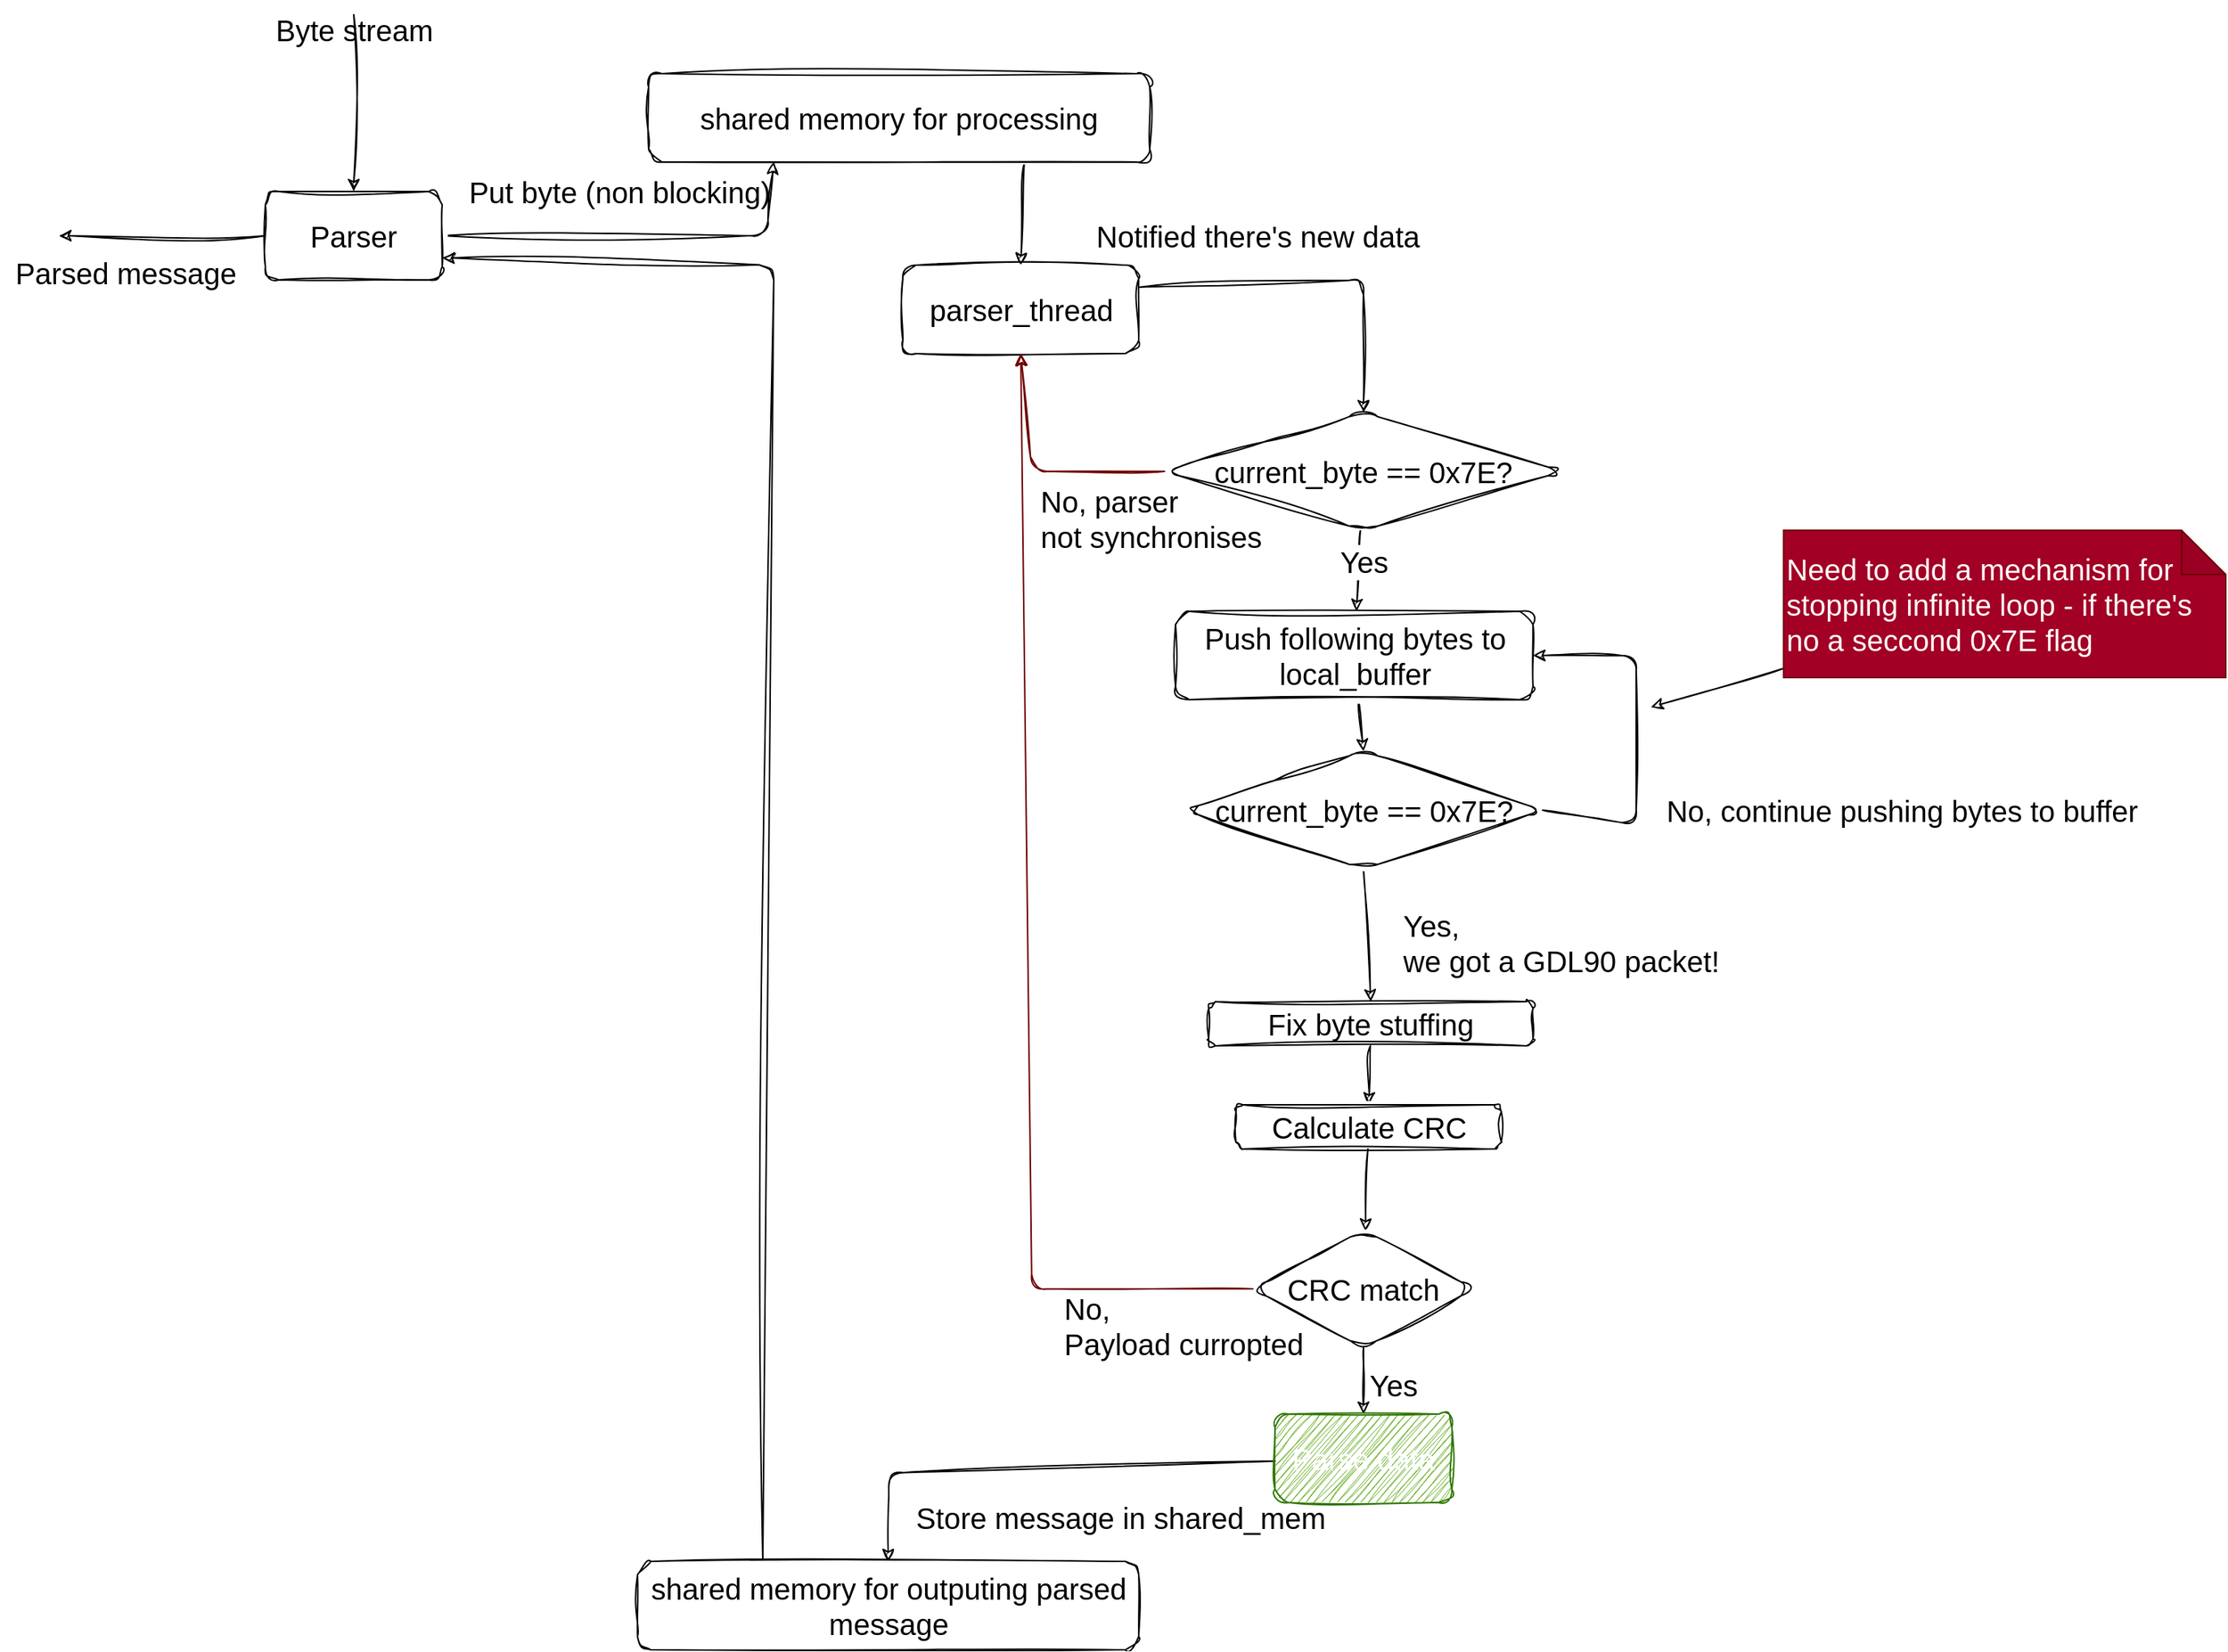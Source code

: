 <mxfile>
    <diagram id="SWo_QY0cQJmCjn1P8ue9" name="Page-1">
        <mxGraphModel dx="3114" dy="894" grid="1" gridSize="1" guides="1" tooltips="1" connect="1" arrows="1" fold="1" page="1" pageScale="1" pageWidth="827" pageHeight="1169" math="0" shadow="0">
            <root>
                <mxCell id="0"/>
                <mxCell id="1" parent="0"/>
                <mxCell id="8" style="edgeStyle=none;html=1;exitX=0.75;exitY=1;exitDx=0;exitDy=0;entryX=0.5;entryY=0;entryDx=0;entryDy=0;shadow=0;sketch=1;curveFitting=1;jiggle=2;fontSize=20;" parent="1" source="2" target="7" edge="1">
                    <mxGeometry relative="1" as="geometry"/>
                </mxCell>
                <mxCell id="2" value="shared memory for processing" style="rounded=1;whiteSpace=wrap;html=1;shadow=0;sketch=1;curveFitting=1;jiggle=2;fontSize=20;" parent="1" vertex="1">
                    <mxGeometry x="330" y="70" width="340" height="60" as="geometry"/>
                </mxCell>
                <mxCell id="4" style="edgeStyle=none;html=1;entryX=0.25;entryY=1;entryDx=0;entryDy=0;shadow=0;sketch=1;curveFitting=1;jiggle=2;fontSize=20;" parent="1" source="3" target="2" edge="1">
                    <mxGeometry relative="1" as="geometry">
                        <Array as="points">
                            <mxPoint x="410" y="180"/>
                        </Array>
                    </mxGeometry>
                </mxCell>
                <mxCell id="11" style="edgeStyle=none;html=1;shadow=0;sketch=1;curveFitting=1;jiggle=2;fontSize=20;" parent="1" source="3" edge="1">
                    <mxGeometry relative="1" as="geometry">
                        <mxPoint x="-70" y="180" as="targetPoint"/>
                    </mxGeometry>
                </mxCell>
                <mxCell id="3" value="Parser" style="rounded=1;whiteSpace=wrap;html=1;shadow=0;sketch=1;curveFitting=1;jiggle=2;fontSize=20;" parent="1" vertex="1">
                    <mxGeometry x="70" y="150" width="120" height="60" as="geometry"/>
                </mxCell>
                <mxCell id="5" value="Put byte (non blocking)" style="text;html=1;align=center;verticalAlign=middle;resizable=0;points=[];autosize=1;strokeColor=none;fillColor=none;shadow=0;sketch=1;curveFitting=1;jiggle=2;fontSize=20;" parent="1" vertex="1">
                    <mxGeometry x="195" y="130" width="230" height="40" as="geometry"/>
                </mxCell>
                <mxCell id="7" value="parser_thread" style="rounded=1;whiteSpace=wrap;html=1;shadow=0;sketch=1;curveFitting=1;jiggle=2;fontSize=20;" parent="1" vertex="1">
                    <mxGeometry x="502.5" y="200" width="160" height="60" as="geometry"/>
                </mxCell>
                <mxCell id="9" value="" style="endArrow=classic;html=1;entryX=0.5;entryY=0;entryDx=0;entryDy=0;shadow=0;sketch=1;curveFitting=1;jiggle=2;fontSize=20;" parent="1" target="3" edge="1">
                    <mxGeometry width="50" height="50" relative="1" as="geometry">
                        <mxPoint x="130" y="30" as="sourcePoint"/>
                        <mxPoint x="100" y="-10" as="targetPoint"/>
                    </mxGeometry>
                </mxCell>
                <mxCell id="10" value="Byte stream" style="text;html=1;align=center;verticalAlign=middle;resizable=0;points=[];autosize=1;strokeColor=none;fillColor=none;shadow=0;sketch=1;curveFitting=1;jiggle=2;fontSize=20;" parent="1" vertex="1">
                    <mxGeometry x="65" y="20" width="130" height="40" as="geometry"/>
                </mxCell>
                <mxCell id="12" value="Parsed message" style="text;html=1;align=center;verticalAlign=middle;resizable=0;points=[];autosize=1;strokeColor=none;fillColor=none;shadow=0;sketch=1;curveFitting=1;jiggle=2;fontSize=20;" parent="1" vertex="1">
                    <mxGeometry x="-110" y="185" width="170" height="40" as="geometry"/>
                </mxCell>
                <mxCell id="13" style="edgeStyle=none;html=1;entryX=0.5;entryY=0;entryDx=0;entryDy=0;shadow=0;sketch=1;curveFitting=1;jiggle=2;exitX=1;exitY=0.25;exitDx=0;exitDy=0;fontSize=20;" parent="1" source="7" target="24" edge="1">
                    <mxGeometry relative="1" as="geometry">
                        <Array as="points">
                            <mxPoint x="815" y="210"/>
                        </Array>
                    </mxGeometry>
                </mxCell>
                <mxCell id="16" style="edgeStyle=none;html=1;exitX=0.25;exitY=0;exitDx=0;exitDy=0;entryX=1;entryY=0.75;entryDx=0;entryDy=0;shadow=0;sketch=1;curveFitting=1;jiggle=2;fontSize=20;" parent="1" source="14" target="3" edge="1">
                    <mxGeometry relative="1" as="geometry">
                        <Array as="points">
                            <mxPoint x="415" y="200"/>
                        </Array>
                    </mxGeometry>
                </mxCell>
                <mxCell id="14" value="shared memory for outputing parsed message" style="rounded=1;whiteSpace=wrap;html=1;shadow=0;sketch=1;curveFitting=1;jiggle=2;fontSize=20;" parent="1" vertex="1">
                    <mxGeometry x="322.5" y="1080" width="340" height="60" as="geometry"/>
                </mxCell>
                <mxCell id="23" value="" style="edgeStyle=none;html=1;shadow=0;sketch=1;curveFitting=1;jiggle=2;fontSize=20;" edge="1" parent="1" source="19" target="22">
                    <mxGeometry relative="1" as="geometry"/>
                </mxCell>
                <mxCell id="19" value="Fix byte stuffing" style="rounded=1;whiteSpace=wrap;html=1;shadow=0;sketch=1;curveFitting=1;jiggle=2;fontSize=20;" vertex="1" parent="1">
                    <mxGeometry x="710" y="700" width="220" height="30" as="geometry"/>
                </mxCell>
                <mxCell id="43" value="" style="edgeStyle=none;sketch=1;html=1;shadow=0;fontSize=20;" edge="1" parent="1" source="22" target="42">
                    <mxGeometry relative="1" as="geometry"/>
                </mxCell>
                <mxCell id="22" value="Calculate CRC" style="rounded=1;whiteSpace=wrap;html=1;shadow=0;sketch=1;curveFitting=1;jiggle=2;fontSize=20;" vertex="1" parent="1">
                    <mxGeometry x="728.5" y="770" width="180" height="30" as="geometry"/>
                </mxCell>
                <mxCell id="25" style="edgeStyle=none;sketch=1;html=1;shadow=0;entryX=0.5;entryY=1;entryDx=0;entryDy=0;exitX=0;exitY=0.5;exitDx=0;exitDy=0;fillColor=#a20025;strokeColor=#6F0000;fontSize=20;" edge="1" parent="1" source="24" target="7">
                    <mxGeometry relative="1" as="geometry">
                        <mxPoint x="670" y="280" as="targetPoint"/>
                        <Array as="points">
                            <mxPoint x="590" y="340"/>
                        </Array>
                    </mxGeometry>
                </mxCell>
                <mxCell id="30" value="" style="edgeStyle=none;sketch=1;html=1;shadow=0;fontSize=20;" edge="1" parent="1" source="24" target="29">
                    <mxGeometry relative="1" as="geometry"/>
                </mxCell>
                <mxCell id="31" value="Yes" style="edgeLabel;html=1;align=center;verticalAlign=middle;resizable=0;points=[];fontSize=20;" vertex="1" connectable="0" parent="30">
                    <mxGeometry x="-0.248" y="3" relative="1" as="geometry">
                        <mxPoint as="offset"/>
                    </mxGeometry>
                </mxCell>
                <mxCell id="24" value="current_byte == 0x7E?" style="rhombus;whiteSpace=wrap;html=1;rounded=1;shadow=0;sketch=1;curveFitting=1;jiggle=2;fontSize=20;" vertex="1" parent="1">
                    <mxGeometry x="680" y="300" width="270" height="80" as="geometry"/>
                </mxCell>
                <mxCell id="26" value="No, parser&lt;br style=&quot;font-size: 20px;&quot;&gt;not synchronises" style="text;html=1;align=left;verticalAlign=middle;resizable=0;points=[];autosize=1;strokeColor=none;fillColor=none;fontSize=20;" vertex="1" parent="1">
                    <mxGeometry x="594" y="342" width="170" height="60" as="geometry"/>
                </mxCell>
                <mxCell id="33" value="" style="edgeStyle=none;sketch=1;html=1;shadow=0;entryX=0.5;entryY=0;entryDx=0;entryDy=0;fontSize=20;" edge="1" parent="1" source="29" target="34">
                    <mxGeometry relative="1" as="geometry">
                        <mxPoint x="755.0" y="565" as="targetPoint"/>
                    </mxGeometry>
                </mxCell>
                <mxCell id="29" value="Push following bytes to local_buffer" style="whiteSpace=wrap;html=1;rounded=1;shadow=0;sketch=1;curveFitting=1;jiggle=2;fontSize=20;" vertex="1" parent="1">
                    <mxGeometry x="687.5" y="435" width="242.5" height="60" as="geometry"/>
                </mxCell>
                <mxCell id="35" style="edgeStyle=none;sketch=1;html=1;entryX=1;entryY=0.5;entryDx=0;entryDy=0;shadow=0;fontSize=20;exitX=1;exitY=0.5;exitDx=0;exitDy=0;" edge="1" parent="1" source="34" target="29">
                    <mxGeometry relative="1" as="geometry">
                        <Array as="points">
                            <mxPoint x="1000" y="580"/>
                            <mxPoint x="1000" y="465"/>
                        </Array>
                    </mxGeometry>
                </mxCell>
                <mxCell id="40" style="edgeStyle=none;sketch=1;html=1;entryX=0.5;entryY=0;entryDx=0;entryDy=0;shadow=0;fontSize=20;exitX=0.5;exitY=1;exitDx=0;exitDy=0;" edge="1" parent="1" source="34" target="19">
                    <mxGeometry relative="1" as="geometry">
                        <mxPoint x="818.998" y="619.836" as="sourcePoint"/>
                    </mxGeometry>
                </mxCell>
                <mxCell id="34" value="current_byte == 0x7E?" style="rhombus;whiteSpace=wrap;html=1;rounded=1;shadow=0;sketch=1;curveFitting=1;jiggle=2;fontSize=20;" vertex="1" parent="1">
                    <mxGeometry x="693.5" y="530" width="243" height="80" as="geometry"/>
                </mxCell>
                <mxCell id="36" value="No, continue pushing bytes to buffer" style="text;html=1;align=center;verticalAlign=middle;resizable=0;points=[];autosize=1;strokeColor=none;fillColor=none;fontSize=20;" vertex="1" parent="1">
                    <mxGeometry x="1010" y="550" width="340" height="40" as="geometry"/>
                </mxCell>
                <mxCell id="37" value="Notified there's new data" style="text;html=1;align=center;verticalAlign=middle;resizable=0;points=[];autosize=1;strokeColor=none;fillColor=none;fontSize=20;" vertex="1" parent="1">
                    <mxGeometry x="622.5" y="160" width="240" height="40" as="geometry"/>
                </mxCell>
                <mxCell id="39" style="edgeStyle=none;sketch=1;html=1;shadow=0;fontSize=20;" edge="1" parent="1" source="38">
                    <mxGeometry relative="1" as="geometry">
                        <mxPoint x="1010" y="500" as="targetPoint"/>
                    </mxGeometry>
                </mxCell>
                <mxCell id="38" value="Need to add a mechanism for stopping infinite loop - if there's no a seccond 0x7E flag" style="shape=note;whiteSpace=wrap;html=1;backgroundOutline=1;darkOpacity=0.05;rounded=1;shadow=0;fillColor=#a20025;fontColor=#ffffff;strokeColor=#6F0000;align=left;fontSize=20;" vertex="1" parent="1">
                    <mxGeometry x="1100" y="380" width="300" height="100" as="geometry"/>
                </mxCell>
                <mxCell id="41" value="Yes,&lt;br style=&quot;font-size: 20px;&quot;&gt;we got a GDL90 packet!" style="text;html=1;align=left;verticalAlign=middle;resizable=0;points=[];autosize=1;strokeColor=none;fillColor=none;fontSize=20;" vertex="1" parent="1">
                    <mxGeometry x="840" y="630" width="240" height="60" as="geometry"/>
                </mxCell>
                <mxCell id="44" style="edgeStyle=none;sketch=1;html=1;shadow=0;entryX=0.5;entryY=1;entryDx=0;entryDy=0;fillColor=#a20025;strokeColor=#6F0000;fontSize=20;" edge="1" parent="1" source="42" target="7">
                    <mxGeometry relative="1" as="geometry">
                        <mxPoint x="580" y="270" as="targetPoint"/>
                        <Array as="points">
                            <mxPoint x="590" y="895"/>
                        </Array>
                    </mxGeometry>
                </mxCell>
                <mxCell id="47" value="" style="edgeStyle=none;sketch=1;html=1;shadow=0;fontSize=20;" edge="1" parent="1" source="42" target="46">
                    <mxGeometry relative="1" as="geometry"/>
                </mxCell>
                <mxCell id="42" value="CRC match" style="rhombus;whiteSpace=wrap;html=1;rounded=1;shadow=0;sketch=1;curveFitting=1;jiggle=2;fontSize=20;" vertex="1" parent="1">
                    <mxGeometry x="740" y="855" width="150" height="80" as="geometry"/>
                </mxCell>
                <mxCell id="45" value="No,&lt;br style=&quot;font-size: 20px;&quot;&gt;Payload curropted" style="text;html=1;align=left;verticalAlign=middle;resizable=0;points=[];autosize=1;strokeColor=none;fillColor=none;fontSize=20;" vertex="1" parent="1">
                    <mxGeometry x="610" y="890" width="190" height="60" as="geometry"/>
                </mxCell>
                <mxCell id="51" style="edgeStyle=none;sketch=1;html=1;entryX=0.5;entryY=0;entryDx=0;entryDy=0;shadow=0;fontSize=20;" edge="1" parent="1" source="46" target="14">
                    <mxGeometry relative="1" as="geometry">
                        <Array as="points">
                            <mxPoint x="493" y="1020"/>
                        </Array>
                    </mxGeometry>
                </mxCell>
                <mxCell id="46" value="Parse data" style="whiteSpace=wrap;html=1;rounded=1;shadow=0;sketch=1;curveFitting=1;jiggle=2;fillColor=#60a917;fontColor=#ffffff;strokeColor=#2D7600;fontSize=20;" vertex="1" parent="1">
                    <mxGeometry x="755" y="980" width="120" height="60" as="geometry"/>
                </mxCell>
                <mxCell id="52" value="&lt;font style=&quot;font-size: 20px;&quot;&gt;Store message in shared_mem&lt;/font&gt;" style="text;html=1;align=center;verticalAlign=middle;resizable=0;points=[];autosize=1;strokeColor=none;fillColor=none;fontSize=20;" vertex="1" parent="1">
                    <mxGeometry x="500" y="1030" width="300" height="40" as="geometry"/>
                </mxCell>
                <mxCell id="NYN4UdfgHW3_LgiTqDc8-62" value="Yes" style="text;html=1;align=center;verticalAlign=middle;resizable=0;points=[];autosize=1;strokeColor=none;fillColor=none;fontSize=20;rounded=1;shadow=0;" vertex="1" parent="1">
                    <mxGeometry x="805" y="940" width="60" height="40" as="geometry"/>
                </mxCell>
            </root>
        </mxGraphModel>
    </diagram>
    <diagram name="Parsing AIR mesage" id="cA7IK_SPR3OGwaeDKrtO">
        <mxGraphModel dx="4003" dy="396" grid="1" gridSize="10" guides="1" tooltips="1" connect="1" arrows="1" fold="1" page="1" pageScale="1" pageWidth="827" pageHeight="1169" math="0" shadow="0">
            <root>
                <mxCell id="_7hGV7A96awE-Z2jBMAl-0"/>
                <mxCell id="_7hGV7A96awE-Z2jBMAl-1" parent="_7hGV7A96awE-Z2jBMAl-0"/>
                <mxCell id="_7hGV7A96awE-Z2jBMAl-40" style="edgeStyle=none;sketch=1;html=1;entryX=0.5;entryY=0;entryDx=0;entryDy=0;shadow=0;fontSize=20;" edge="1" parent="_7hGV7A96awE-Z2jBMAl-1" source="_7hGV7A96awE-Z2jBMAl-41" target="_7hGV7A96awE-Z2jBMAl-45">
                    <mxGeometry relative="1" as="geometry"/>
                </mxCell>
                <mxCell id="_7hGV7A96awE-Z2jBMAl-41" value="Parse data" style="whiteSpace=wrap;html=1;rounded=1;shadow=0;sketch=1;curveFitting=1;jiggle=2;fillColor=#60a917;fontColor=#ffffff;strokeColor=#2D7600;" vertex="1" parent="_7hGV7A96awE-Z2jBMAl-1">
                    <mxGeometry x="320" y="1520" width="120" height="60" as="geometry"/>
                </mxCell>
                <mxCell id="_7hGV7A96awE-Z2jBMAl-42" value="&lt;font style=&quot;font-size: 20px;&quot;&gt;Data parsing logic&lt;/font&gt;" style="text;html=1;align=center;verticalAlign=middle;resizable=0;points=[];autosize=1;strokeColor=none;fillColor=none;" vertex="1" parent="_7hGV7A96awE-Z2jBMAl-1">
                    <mxGeometry x="10" y="1440" width="180" height="40" as="geometry"/>
                </mxCell>
                <mxCell id="_7hGV7A96awE-Z2jBMAl-44" value="" style="edgeStyle=none;sketch=1;html=1;shadow=0;fontSize=20;" edge="1" parent="_7hGV7A96awE-Z2jBMAl-1" source="_7hGV7A96awE-Z2jBMAl-45" target="_7hGV7A96awE-Z2jBMAl-49">
                    <mxGeometry relative="1" as="geometry"/>
                </mxCell>
                <mxCell id="_7hGV7A96awE-Z2jBMAl-45" value="get ID = data[0]" style="whiteSpace=wrap;html=1;rounded=1;shadow=0;sketch=1;curveFitting=1;jiggle=2;fillColor=#60a917;fontColor=#ffffff;strokeColor=#2D7600;" vertex="1" parent="_7hGV7A96awE-Z2jBMAl-1">
                    <mxGeometry x="320" y="1630" width="120" height="60" as="geometry"/>
                </mxCell>
                <mxCell id="_7hGV7A96awE-Z2jBMAl-46" value="Yes" style="edgeStyle=none;sketch=1;html=1;shadow=0;fontSize=20;" edge="1" parent="_7hGV7A96awE-Z2jBMAl-1" source="_7hGV7A96awE-Z2jBMAl-49" target="_7hGV7A96awE-Z2jBMAl-50">
                    <mxGeometry relative="1" as="geometry"/>
                </mxCell>
                <mxCell id="_7hGV7A96awE-Z2jBMAl-47" value="" style="edgeStyle=none;sketch=1;html=1;shadow=0;fontSize=20;" edge="1" parent="_7hGV7A96awE-Z2jBMAl-1" source="_7hGV7A96awE-Z2jBMAl-49" target="_7hGV7A96awE-Z2jBMAl-51">
                    <mxGeometry relative="1" as="geometry"/>
                </mxCell>
                <mxCell id="_7hGV7A96awE-Z2jBMAl-48" value="No" style="edgeLabel;html=1;align=center;verticalAlign=middle;resizable=0;points=[];fontSize=20;" vertex="1" connectable="0" parent="_7hGV7A96awE-Z2jBMAl-47">
                    <mxGeometry x="-0.446" y="3" relative="1" as="geometry">
                        <mxPoint as="offset"/>
                    </mxGeometry>
                </mxCell>
                <mxCell id="_7hGV7A96awE-Z2jBMAl-49" value="id == 0x40 or id == 0x41" style="rhombus;whiteSpace=wrap;html=1;fillColor=#60a917;strokeColor=#2D7600;fontColor=#ffffff;rounded=1;shadow=0;sketch=1;curveFitting=1;jiggle=2;" vertex="1" parent="_7hGV7A96awE-Z2jBMAl-1">
                    <mxGeometry x="260" y="1740" width="240" height="80" as="geometry"/>
                </mxCell>
                <mxCell id="_7hGV7A96awE-Z2jBMAl-50" value="Parse AIR message" style="whiteSpace=wrap;html=1;rounded=1;shadow=0;sketch=1;curveFitting=1;jiggle=2;fillColor=#60a917;fontColor=#ffffff;strokeColor=#2D7600;" vertex="1" parent="_7hGV7A96awE-Z2jBMAl-1">
                    <mxGeometry x="40" y="1750" width="120" height="60" as="geometry"/>
                </mxCell>
                <mxCell id="_7hGV7A96awE-Z2jBMAl-51" value="Parse GDL90 message" style="whiteSpace=wrap;html=1;fillColor=#60a917;strokeColor=#2D7600;fontColor=#ffffff;rounded=1;shadow=0;sketch=1;curveFitting=1;jiggle=2;" vertex="1" parent="_7hGV7A96awE-Z2jBMAl-1">
                    <mxGeometry x="640" y="1750" width="160" height="60" as="geometry"/>
                </mxCell>
            </root>
        </mxGraphModel>
    </diagram>
</mxfile>